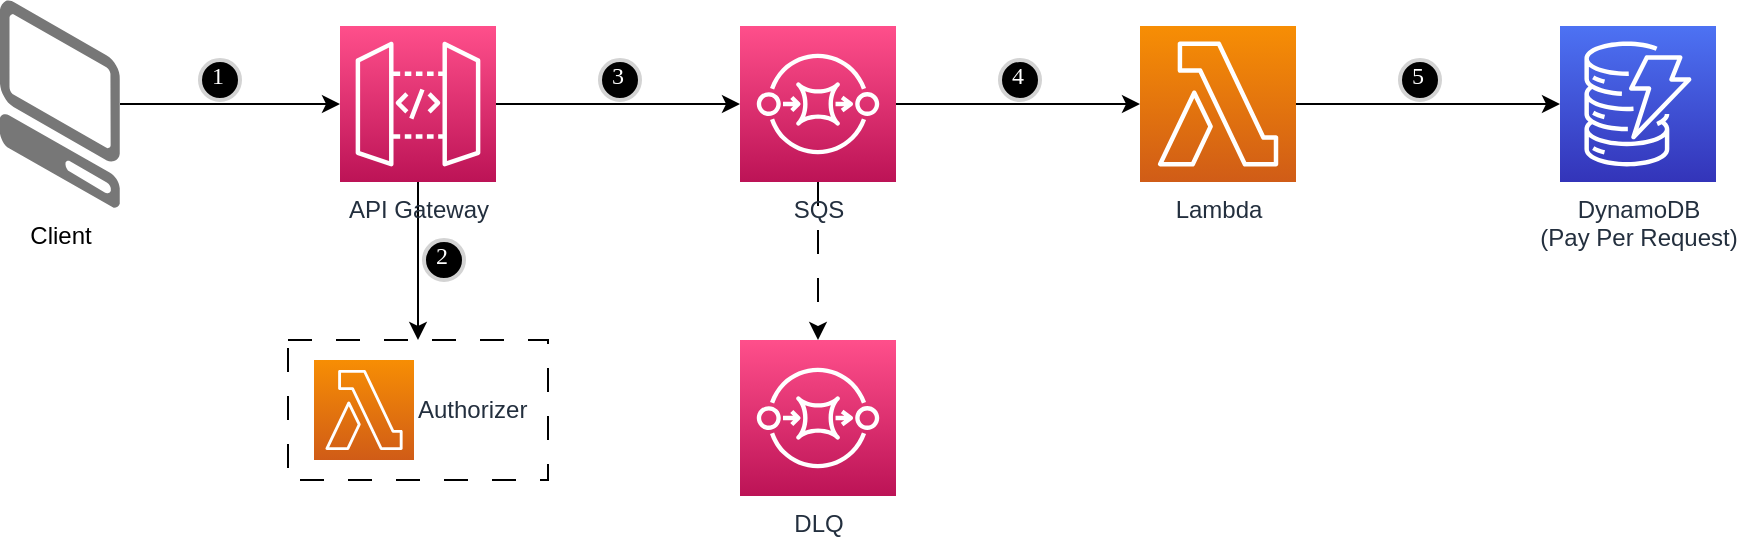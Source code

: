 <mxfile version="21.2.8" type="device">
  <diagram id="_h-H2UqnfAHlt3tjEZla" name="Pattern">
    <mxGraphModel dx="1114" dy="822" grid="1" gridSize="10" guides="1" tooltips="1" connect="1" arrows="1" fold="1" page="1" pageScale="1" pageWidth="850" pageHeight="1100" math="0" shadow="0">
      <root>
        <mxCell id="0" />
        <mxCell id="1" parent="0" />
        <mxCell id="CeDZHfQ7SwTlkByDnDzr-10" style="edgeStyle=orthogonalEdgeStyle;rounded=0;orthogonalLoop=1;jettySize=auto;html=1;" parent="1" source="CeDZHfQ7SwTlkByDnDzr-2" target="CeDZHfQ7SwTlkByDnDzr-3" edge="1">
          <mxGeometry relative="1" as="geometry" />
        </mxCell>
        <mxCell id="CeDZHfQ7SwTlkByDnDzr-2" value="Client" style="verticalLabelPosition=bottom;html=1;verticalAlign=top;strokeWidth=1;align=center;outlineConnect=0;dashed=0;outlineConnect=0;shape=mxgraph.aws3d.client;aspect=fixed;strokeColor=none;fillColor=#777777;" parent="1" vertex="1">
          <mxGeometry x="50" y="70" width="60" height="104" as="geometry" />
        </mxCell>
        <mxCell id="CeDZHfQ7SwTlkByDnDzr-11" style="edgeStyle=orthogonalEdgeStyle;rounded=0;orthogonalLoop=1;jettySize=auto;html=1;" parent="1" source="CeDZHfQ7SwTlkByDnDzr-3" target="CeDZHfQ7SwTlkByDnDzr-4" edge="1">
          <mxGeometry relative="1" as="geometry" />
        </mxCell>
        <mxCell id="Pq9tvVw2lUp87TCCF5MC-6" style="edgeStyle=orthogonalEdgeStyle;rounded=0;orthogonalLoop=1;jettySize=auto;html=1;entryX=0.5;entryY=0;entryDx=0;entryDy=0;" parent="1" source="CeDZHfQ7SwTlkByDnDzr-3" target="Pq9tvVw2lUp87TCCF5MC-4" edge="1">
          <mxGeometry relative="1" as="geometry" />
        </mxCell>
        <mxCell id="CeDZHfQ7SwTlkByDnDzr-3" value="API Gateway" style="sketch=0;points=[[0,0,0],[0.25,0,0],[0.5,0,0],[0.75,0,0],[1,0,0],[0,1,0],[0.25,1,0],[0.5,1,0],[0.75,1,0],[1,1,0],[0,0.25,0],[0,0.5,0],[0,0.75,0],[1,0.25,0],[1,0.5,0],[1,0.75,0]];outlineConnect=0;fontColor=#232F3E;gradientColor=#FF4F8B;gradientDirection=north;fillColor=#BC1356;strokeColor=#ffffff;dashed=0;verticalLabelPosition=bottom;verticalAlign=top;align=center;html=1;fontSize=12;fontStyle=0;aspect=fixed;shape=mxgraph.aws4.resourceIcon;resIcon=mxgraph.aws4.api_gateway;" parent="1" vertex="1">
          <mxGeometry x="220" y="83" width="78" height="78" as="geometry" />
        </mxCell>
        <mxCell id="CeDZHfQ7SwTlkByDnDzr-12" style="edgeStyle=orthogonalEdgeStyle;rounded=0;orthogonalLoop=1;jettySize=auto;html=1;entryX=0;entryY=0.5;entryDx=0;entryDy=0;entryPerimeter=0;" parent="1" source="CeDZHfQ7SwTlkByDnDzr-4" target="CeDZHfQ7SwTlkByDnDzr-5" edge="1">
          <mxGeometry relative="1" as="geometry" />
        </mxCell>
        <mxCell id="CeDZHfQ7SwTlkByDnDzr-15" style="edgeStyle=orthogonalEdgeStyle;rounded=0;orthogonalLoop=1;jettySize=auto;html=1;entryX=0.5;entryY=0;entryDx=0;entryDy=0;entryPerimeter=0;dashed=1;dashPattern=12 12;" parent="1" source="CeDZHfQ7SwTlkByDnDzr-4" target="CeDZHfQ7SwTlkByDnDzr-14" edge="1">
          <mxGeometry relative="1" as="geometry" />
        </mxCell>
        <mxCell id="CeDZHfQ7SwTlkByDnDzr-4" value="SQS" style="sketch=0;points=[[0,0,0],[0.25,0,0],[0.5,0,0],[0.75,0,0],[1,0,0],[0,1,0],[0.25,1,0],[0.5,1,0],[0.75,1,0],[1,1,0],[0,0.25,0],[0,0.5,0],[0,0.75,0],[1,0.25,0],[1,0.5,0],[1,0.75,0]];outlineConnect=0;fontColor=#232F3E;gradientColor=#FF4F8B;gradientDirection=north;fillColor=#BC1356;strokeColor=#ffffff;dashed=0;verticalLabelPosition=bottom;verticalAlign=top;align=center;html=1;fontSize=12;fontStyle=0;aspect=fixed;shape=mxgraph.aws4.resourceIcon;resIcon=mxgraph.aws4.sqs;" parent="1" vertex="1">
          <mxGeometry x="420" y="83" width="78" height="78" as="geometry" />
        </mxCell>
        <mxCell id="CeDZHfQ7SwTlkByDnDzr-13" style="edgeStyle=orthogonalEdgeStyle;rounded=0;orthogonalLoop=1;jettySize=auto;html=1;entryX=0;entryY=0.5;entryDx=0;entryDy=0;entryPerimeter=0;" parent="1" source="CeDZHfQ7SwTlkByDnDzr-5" target="CeDZHfQ7SwTlkByDnDzr-6" edge="1">
          <mxGeometry relative="1" as="geometry" />
        </mxCell>
        <mxCell id="CeDZHfQ7SwTlkByDnDzr-5" value="Lambda" style="sketch=0;points=[[0,0,0],[0.25,0,0],[0.5,0,0],[0.75,0,0],[1,0,0],[0,1,0],[0.25,1,0],[0.5,1,0],[0.75,1,0],[1,1,0],[0,0.25,0],[0,0.5,0],[0,0.75,0],[1,0.25,0],[1,0.5,0],[1,0.75,0]];outlineConnect=0;fontColor=#232F3E;gradientColor=#F78E04;gradientDirection=north;fillColor=#D05C17;strokeColor=#ffffff;dashed=0;verticalLabelPosition=bottom;verticalAlign=top;align=center;html=1;fontSize=12;fontStyle=0;aspect=fixed;shape=mxgraph.aws4.resourceIcon;resIcon=mxgraph.aws4.lambda;" parent="1" vertex="1">
          <mxGeometry x="620" y="83" width="78" height="78" as="geometry" />
        </mxCell>
        <mxCell id="CeDZHfQ7SwTlkByDnDzr-6" value="DynamoDB&lt;br&gt;(Pay Per Request)" style="sketch=0;points=[[0,0,0],[0.25,0,0],[0.5,0,0],[0.75,0,0],[1,0,0],[0,1,0],[0.25,1,0],[0.5,1,0],[0.75,1,0],[1,1,0],[0,0.25,0],[0,0.5,0],[0,0.75,0],[1,0.25,0],[1,0.5,0],[1,0.75,0]];outlineConnect=0;fontColor=#232F3E;gradientColor=#4D72F3;gradientDirection=north;fillColor=#3334B9;strokeColor=#ffffff;dashed=0;verticalLabelPosition=bottom;verticalAlign=top;align=center;html=1;fontSize=12;fontStyle=0;aspect=fixed;shape=mxgraph.aws4.resourceIcon;resIcon=mxgraph.aws4.dynamodb;" parent="1" vertex="1">
          <mxGeometry x="830" y="83" width="78" height="78" as="geometry" />
        </mxCell>
        <mxCell id="CeDZHfQ7SwTlkByDnDzr-14" value="DLQ" style="sketch=0;points=[[0,0,0],[0.25,0,0],[0.5,0,0],[0.75,0,0],[1,0,0],[0,1,0],[0.25,1,0],[0.5,1,0],[0.75,1,0],[1,1,0],[0,0.25,0],[0,0.5,0],[0,0.75,0],[1,0.25,0],[1,0.5,0],[1,0.75,0]];outlineConnect=0;fontColor=#232F3E;gradientColor=#FF4F8B;gradientDirection=north;fillColor=#BC1356;strokeColor=#ffffff;dashed=0;verticalLabelPosition=bottom;verticalAlign=top;align=center;html=1;fontSize=12;fontStyle=0;aspect=fixed;shape=mxgraph.aws4.resourceIcon;resIcon=mxgraph.aws4.sqs;labelPosition=center;" parent="1" vertex="1">
          <mxGeometry x="420" y="240" width="78" height="78" as="geometry" />
        </mxCell>
        <mxCell id="Pq9tvVw2lUp87TCCF5MC-4" value="" style="rounded=0;whiteSpace=wrap;html=1;dashed=1;dashPattern=12 12;" parent="1" vertex="1">
          <mxGeometry x="194" y="240" width="130" height="70" as="geometry" />
        </mxCell>
        <mxCell id="Pq9tvVw2lUp87TCCF5MC-5" value="Authorizer" style="sketch=0;points=[[0,0,0],[0.25,0,0],[0.5,0,0],[0.75,0,0],[1,0,0],[0,1,0],[0.25,1,0],[0.5,1,0],[0.75,1,0],[1,1,0],[0,0.25,0],[0,0.5,0],[0,0.75,0],[1,0.25,0],[1,0.5,0],[1,0.75,0]];outlineConnect=0;fontColor=#232F3E;gradientColor=#F78E04;gradientDirection=north;fillColor=#D05C17;strokeColor=#ffffff;dashed=0;verticalLabelPosition=middle;verticalAlign=middle;align=left;html=1;fontSize=12;fontStyle=0;aspect=fixed;shape=mxgraph.aws4.resourceIcon;resIcon=mxgraph.aws4.lambda;labelPosition=right;" parent="1" vertex="1">
          <mxGeometry x="207" y="250" width="50" height="50" as="geometry" />
        </mxCell>
        <mxCell id="o9DxeRwTcoc4fpytT8ro-1" value="1" style="ellipse;whiteSpace=wrap;html=1;aspect=fixed;strokeWidth=2;fontFamily=Tahoma;spacingBottom=4;spacingRight=2;strokeColor=#d3d3d3;fontColor=#FFFFFF;labelBackgroundColor=none;fillColor=#000000;" parent="1" vertex="1">
          <mxGeometry x="150" y="100" width="20" height="20" as="geometry" />
        </mxCell>
        <mxCell id="ZOjlcuqnHgMgoiZsBKUH-1" value="2" style="ellipse;whiteSpace=wrap;html=1;aspect=fixed;strokeWidth=2;fontFamily=Tahoma;spacingBottom=4;spacingRight=2;strokeColor=#d3d3d3;fontColor=#FFFFFF;labelBackgroundColor=none;fillColor=#000000;" parent="1" vertex="1">
          <mxGeometry x="262" y="190" width="20" height="20" as="geometry" />
        </mxCell>
        <mxCell id="ZOjlcuqnHgMgoiZsBKUH-2" value="3" style="ellipse;whiteSpace=wrap;html=1;aspect=fixed;strokeWidth=2;fontFamily=Tahoma;spacingBottom=4;spacingRight=2;strokeColor=#d3d3d3;fontColor=#FFFFFF;labelBackgroundColor=none;fillColor=#000000;" parent="1" vertex="1">
          <mxGeometry x="350" y="100" width="20" height="20" as="geometry" />
        </mxCell>
        <mxCell id="ZOjlcuqnHgMgoiZsBKUH-3" value="4" style="ellipse;whiteSpace=wrap;html=1;aspect=fixed;strokeWidth=2;fontFamily=Tahoma;spacingBottom=4;spacingRight=2;strokeColor=#d3d3d3;fontColor=#FFFFFF;labelBackgroundColor=none;fillColor=#000000;" parent="1" vertex="1">
          <mxGeometry x="550" y="100" width="20" height="20" as="geometry" />
        </mxCell>
        <mxCell id="ZOjlcuqnHgMgoiZsBKUH-4" value="5" style="ellipse;whiteSpace=wrap;html=1;aspect=fixed;strokeWidth=2;fontFamily=Tahoma;spacingBottom=4;spacingRight=2;strokeColor=#d3d3d3;fontColor=#FFFFFF;labelBackgroundColor=none;fillColor=#000000;" parent="1" vertex="1">
          <mxGeometry x="750" y="100" width="20" height="20" as="geometry" />
        </mxCell>
      </root>
    </mxGraphModel>
  </diagram>
</mxfile>
